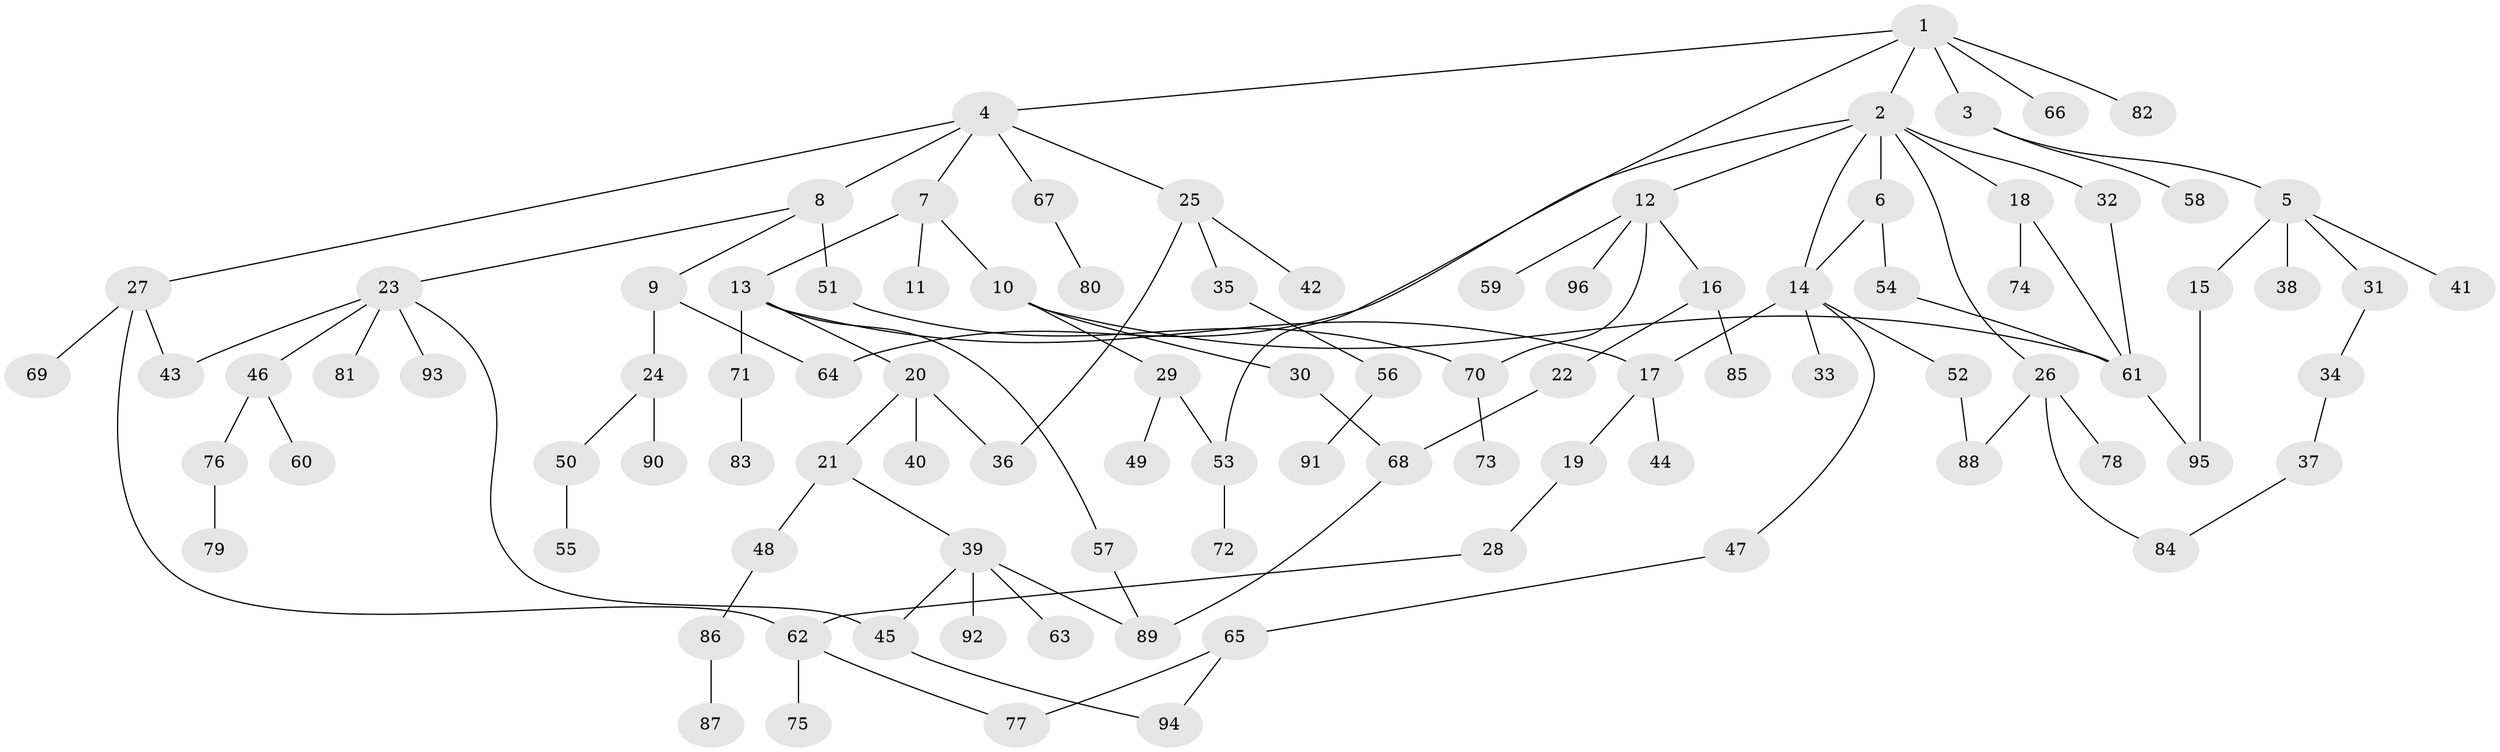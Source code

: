// Generated by graph-tools (version 1.1) at 2025/10/02/27/25 16:10:51]
// undirected, 96 vertices, 115 edges
graph export_dot {
graph [start="1"]
  node [color=gray90,style=filled];
  1;
  2;
  3;
  4;
  5;
  6;
  7;
  8;
  9;
  10;
  11;
  12;
  13;
  14;
  15;
  16;
  17;
  18;
  19;
  20;
  21;
  22;
  23;
  24;
  25;
  26;
  27;
  28;
  29;
  30;
  31;
  32;
  33;
  34;
  35;
  36;
  37;
  38;
  39;
  40;
  41;
  42;
  43;
  44;
  45;
  46;
  47;
  48;
  49;
  50;
  51;
  52;
  53;
  54;
  55;
  56;
  57;
  58;
  59;
  60;
  61;
  62;
  63;
  64;
  65;
  66;
  67;
  68;
  69;
  70;
  71;
  72;
  73;
  74;
  75;
  76;
  77;
  78;
  79;
  80;
  81;
  82;
  83;
  84;
  85;
  86;
  87;
  88;
  89;
  90;
  91;
  92;
  93;
  94;
  95;
  96;
  1 -- 2;
  1 -- 3;
  1 -- 4;
  1 -- 53;
  1 -- 66;
  1 -- 82;
  2 -- 6;
  2 -- 12;
  2 -- 14;
  2 -- 18;
  2 -- 26;
  2 -- 32;
  2 -- 64;
  3 -- 5;
  3 -- 58;
  4 -- 7;
  4 -- 8;
  4 -- 25;
  4 -- 27;
  4 -- 67;
  5 -- 15;
  5 -- 31;
  5 -- 38;
  5 -- 41;
  6 -- 54;
  6 -- 14;
  7 -- 10;
  7 -- 11;
  7 -- 13;
  8 -- 9;
  8 -- 23;
  8 -- 51;
  9 -- 24;
  9 -- 64;
  10 -- 29;
  10 -- 30;
  10 -- 61;
  12 -- 16;
  12 -- 59;
  12 -- 70;
  12 -- 96;
  13 -- 20;
  13 -- 57;
  13 -- 71;
  13 -- 17;
  14 -- 17;
  14 -- 33;
  14 -- 47;
  14 -- 52;
  15 -- 95;
  16 -- 22;
  16 -- 85;
  17 -- 19;
  17 -- 44;
  18 -- 74;
  18 -- 61;
  19 -- 28;
  20 -- 21;
  20 -- 40;
  20 -- 36;
  21 -- 39;
  21 -- 48;
  22 -- 68;
  23 -- 45;
  23 -- 46;
  23 -- 81;
  23 -- 93;
  23 -- 43;
  24 -- 50;
  24 -- 90;
  25 -- 35;
  25 -- 36;
  25 -- 42;
  26 -- 78;
  26 -- 84;
  26 -- 88;
  27 -- 43;
  27 -- 62;
  27 -- 69;
  28 -- 62;
  29 -- 49;
  29 -- 53;
  30 -- 68;
  31 -- 34;
  32 -- 61;
  34 -- 37;
  35 -- 56;
  37 -- 84;
  39 -- 63;
  39 -- 92;
  39 -- 89;
  39 -- 45;
  45 -- 94;
  46 -- 60;
  46 -- 76;
  47 -- 65;
  48 -- 86;
  50 -- 55;
  51 -- 70;
  52 -- 88;
  53 -- 72;
  54 -- 61;
  56 -- 91;
  57 -- 89;
  61 -- 95;
  62 -- 75;
  62 -- 77;
  65 -- 94;
  65 -- 77;
  67 -- 80;
  68 -- 89;
  70 -- 73;
  71 -- 83;
  76 -- 79;
  86 -- 87;
}
